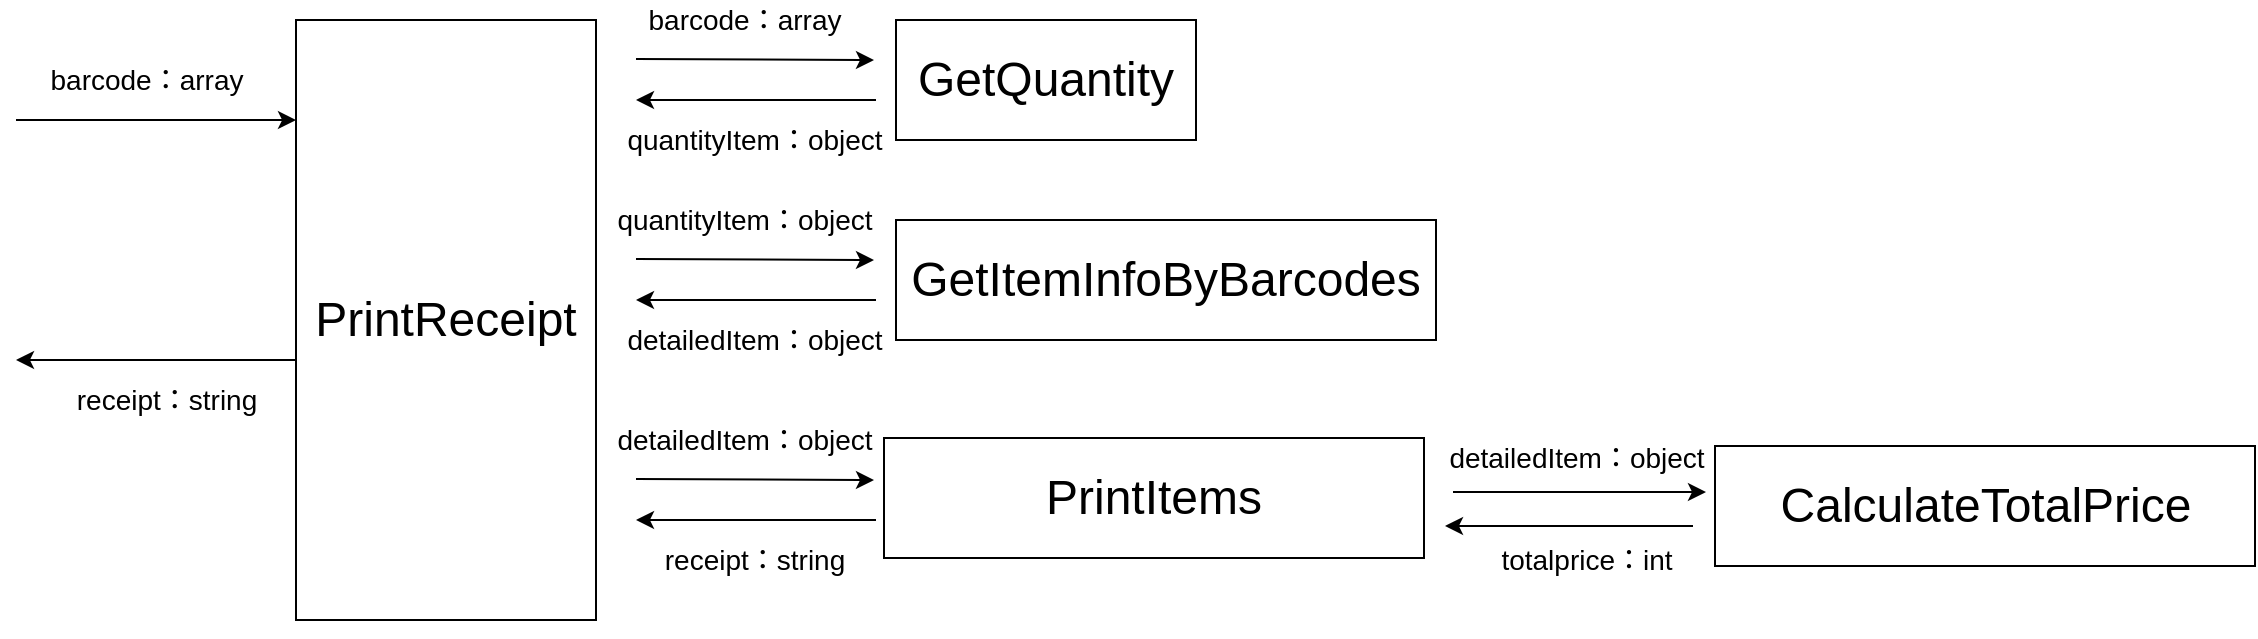 <mxfile version="13.4.9" type="device"><diagram id="VRgClugd789tFmMYyxJZ" name="Page-1"><mxGraphModel dx="1304" dy="521" grid="1" gridSize="10" guides="1" tooltips="1" connect="1" arrows="1" fold="1" page="1" pageScale="1" pageWidth="827" pageHeight="1169" math="0" shadow="0"><root><mxCell id="0"/><mxCell id="1" parent="0"/><mxCell id="arcpuUV_JfJIhRGvQHqn-1" value="&lt;font style=&quot;font-size: 24px&quot;&gt;PrintReceipt&lt;/font&gt;" style="rounded=0;whiteSpace=wrap;html=1;" vertex="1" parent="1"><mxGeometry x="150" y="130" width="150" height="300" as="geometry"/></mxCell><mxCell id="arcpuUV_JfJIhRGvQHqn-2" value="" style="endArrow=classic;html=1;entryX=-0.016;entryY=0.817;entryDx=0;entryDy=0;entryPerimeter=0;" edge="1" parent="1"><mxGeometry width="50" height="50" relative="1" as="geometry"><mxPoint x="10" y="180" as="sourcePoint"/><mxPoint x="150" y="180.06" as="targetPoint"/></mxGeometry></mxCell><mxCell id="arcpuUV_JfJIhRGvQHqn-3" value="&lt;font&gt;&lt;span style=&quot;font-size: 14px&quot;&gt;barcode：array&lt;/span&gt;&lt;br&gt;&lt;/font&gt;" style="text;html=1;resizable=0;autosize=1;align=center;verticalAlign=middle;points=[];fillColor=none;strokeColor=none;rounded=0;" vertex="1" parent="1"><mxGeometry x="20" y="150" width="110" height="20" as="geometry"/></mxCell><mxCell id="arcpuUV_JfJIhRGvQHqn-4" value="" style="endArrow=classic;html=1;exitX=0;exitY=0.25;exitDx=0;exitDy=0;" edge="1" parent="1"><mxGeometry width="50" height="50" relative="1" as="geometry"><mxPoint x="150" y="300" as="sourcePoint"/><mxPoint x="10" y="300" as="targetPoint"/></mxGeometry></mxCell><mxCell id="arcpuUV_JfJIhRGvQHqn-5" value="&lt;font&gt;&lt;font style=&quot;font-size: 14px&quot;&gt;receipt：string&lt;/font&gt;&lt;br&gt;&lt;/font&gt;" style="text;html=1;resizable=0;autosize=1;align=center;verticalAlign=middle;points=[];fillColor=none;strokeColor=none;rounded=0;" vertex="1" parent="1"><mxGeometry x="30" y="310" width="110" height="20" as="geometry"/></mxCell><mxCell id="arcpuUV_JfJIhRGvQHqn-6" value="&lt;font style=&quot;font-size: 24px&quot;&gt;GetQuantity&lt;/font&gt;" style="rounded=0;whiteSpace=wrap;html=1;" vertex="1" parent="1"><mxGeometry x="450" y="130" width="150" height="60" as="geometry"/></mxCell><mxCell id="arcpuUV_JfJIhRGvQHqn-7" value="" style="endArrow=classic;html=1;" edge="1" parent="1"><mxGeometry width="50" height="50" relative="1" as="geometry"><mxPoint x="320" y="149.5" as="sourcePoint"/><mxPoint x="439" y="150" as="targetPoint"/></mxGeometry></mxCell><mxCell id="arcpuUV_JfJIhRGvQHqn-8" value="" style="endArrow=classic;html=1;" edge="1" parent="1"><mxGeometry width="50" height="50" relative="1" as="geometry"><mxPoint x="440" y="170" as="sourcePoint"/><mxPoint x="320" y="170" as="targetPoint"/></mxGeometry></mxCell><mxCell id="arcpuUV_JfJIhRGvQHqn-9" value="&lt;font&gt;&lt;span style=&quot;font-size: 14px&quot;&gt;barcode：array&lt;/span&gt;&lt;br&gt;&lt;/font&gt;" style="text;html=1;resizable=0;autosize=1;align=center;verticalAlign=middle;points=[];fillColor=none;strokeColor=none;rounded=0;" vertex="1" parent="1"><mxGeometry x="319" y="120" width="110" height="20" as="geometry"/></mxCell><mxCell id="arcpuUV_JfJIhRGvQHqn-10" value="&lt;font&gt;&lt;span style=&quot;font-size: 14px&quot;&gt;quantityItem：object&lt;/span&gt;&lt;br&gt;&lt;/font&gt;" style="text;html=1;resizable=0;autosize=1;align=center;verticalAlign=middle;points=[];fillColor=none;strokeColor=none;rounded=0;" vertex="1" parent="1"><mxGeometry x="309" y="180" width="140" height="20" as="geometry"/></mxCell><mxCell id="arcpuUV_JfJIhRGvQHqn-11" value="&lt;font style=&quot;font-size: 24px&quot;&gt;GetItemInfoByBarcodes&lt;/font&gt;" style="rounded=0;whiteSpace=wrap;html=1;" vertex="1" parent="1"><mxGeometry x="450" y="230" width="270" height="60" as="geometry"/></mxCell><mxCell id="arcpuUV_JfJIhRGvQHqn-12" value="" style="endArrow=classic;html=1;" edge="1" parent="1"><mxGeometry width="50" height="50" relative="1" as="geometry"><mxPoint x="320" y="249.5" as="sourcePoint"/><mxPoint x="439" y="250" as="targetPoint"/></mxGeometry></mxCell><mxCell id="arcpuUV_JfJIhRGvQHqn-13" value="" style="endArrow=classic;html=1;" edge="1" parent="1"><mxGeometry width="50" height="50" relative="1" as="geometry"><mxPoint x="440" y="270" as="sourcePoint"/><mxPoint x="320" y="270" as="targetPoint"/></mxGeometry></mxCell><mxCell id="arcpuUV_JfJIhRGvQHqn-14" value="&lt;font&gt;&lt;span style=&quot;font-size: 14px&quot;&gt;quantityItem：object&lt;/span&gt;&lt;br&gt;&lt;/font&gt;" style="text;html=1;resizable=0;autosize=1;align=center;verticalAlign=middle;points=[];fillColor=none;strokeColor=none;rounded=0;" vertex="1" parent="1"><mxGeometry x="304" y="220" width="140" height="20" as="geometry"/></mxCell><mxCell id="arcpuUV_JfJIhRGvQHqn-15" value="&lt;font&gt;&lt;span style=&quot;font-size: 14px&quot;&gt;detailedItem：object&lt;/span&gt;&lt;br&gt;&lt;/font&gt;" style="text;html=1;resizable=0;autosize=1;align=center;verticalAlign=middle;points=[];fillColor=none;strokeColor=none;rounded=0;" vertex="1" parent="1"><mxGeometry x="309" y="280" width="140" height="20" as="geometry"/></mxCell><mxCell id="arcpuUV_JfJIhRGvQHqn-39" value="&lt;font style=&quot;font-size: 24px&quot;&gt;PrintItems&lt;/font&gt;" style="rounded=0;whiteSpace=wrap;html=1;" vertex="1" parent="1"><mxGeometry x="444" y="339" width="270" height="60" as="geometry"/></mxCell><mxCell id="arcpuUV_JfJIhRGvQHqn-40" value="" style="endArrow=classic;html=1;" edge="1" parent="1"><mxGeometry width="50" height="50" relative="1" as="geometry"><mxPoint x="320" y="359.5" as="sourcePoint"/><mxPoint x="439" y="360" as="targetPoint"/></mxGeometry></mxCell><mxCell id="arcpuUV_JfJIhRGvQHqn-41" value="" style="endArrow=classic;html=1;" edge="1" parent="1"><mxGeometry width="50" height="50" relative="1" as="geometry"><mxPoint x="440" y="380" as="sourcePoint"/><mxPoint x="320" y="380" as="targetPoint"/></mxGeometry></mxCell><mxCell id="arcpuUV_JfJIhRGvQHqn-42" value="&lt;font&gt;&lt;span style=&quot;font-size: 14px&quot;&gt;detailedItem：object&lt;/span&gt;&lt;br&gt;&lt;/font&gt;" style="text;html=1;resizable=0;autosize=1;align=center;verticalAlign=middle;points=[];fillColor=none;strokeColor=none;rounded=0;" vertex="1" parent="1"><mxGeometry x="304" y="330" width="140" height="20" as="geometry"/></mxCell><mxCell id="arcpuUV_JfJIhRGvQHqn-43" value="&lt;font&gt;&lt;span style=&quot;font-size: 14px&quot;&gt;receipt：string&lt;/span&gt;&lt;br&gt;&lt;/font&gt;" style="text;html=1;resizable=0;autosize=1;align=center;verticalAlign=middle;points=[];fillColor=none;strokeColor=none;rounded=0;" vertex="1" parent="1"><mxGeometry x="324" y="390" width="110" height="20" as="geometry"/></mxCell><mxCell id="arcpuUV_JfJIhRGvQHqn-45" value="&lt;font style=&quot;font-size: 24px&quot;&gt;CalculateTotalPrice&lt;/font&gt;" style="rounded=0;whiteSpace=wrap;html=1;" vertex="1" parent="1"><mxGeometry x="859.5" y="343" width="270" height="60" as="geometry"/></mxCell><mxCell id="arcpuUV_JfJIhRGvQHqn-58" value="" style="endArrow=classic;html=1;" edge="1" parent="1"><mxGeometry width="50" height="50" relative="1" as="geometry"><mxPoint x="728.5" y="366" as="sourcePoint"/><mxPoint x="855" y="366" as="targetPoint"/></mxGeometry></mxCell><mxCell id="arcpuUV_JfJIhRGvQHqn-59" value="" style="endArrow=classic;html=1;" edge="1" parent="1"><mxGeometry width="50" height="50" relative="1" as="geometry"><mxPoint x="848.5" y="383" as="sourcePoint"/><mxPoint x="724.5" y="383" as="targetPoint"/></mxGeometry></mxCell><mxCell id="arcpuUV_JfJIhRGvQHqn-60" value="&lt;font&gt;&lt;span style=&quot;font-size: 14px&quot;&gt;detailedItem：object&lt;/span&gt;&lt;br&gt;&lt;/font&gt;" style="text;html=1;resizable=0;autosize=1;align=center;verticalAlign=middle;points=[];fillColor=none;strokeColor=none;rounded=0;" vertex="1" parent="1"><mxGeometry x="720" y="339" width="140" height="20" as="geometry"/></mxCell><mxCell id="arcpuUV_JfJIhRGvQHqn-61" value="&lt;font&gt;&lt;span style=&quot;font-size: 14px&quot;&gt;totalprice：int&lt;/span&gt;&lt;br&gt;&lt;/font&gt;" style="text;html=1;resizable=0;autosize=1;align=center;verticalAlign=middle;points=[];fillColor=none;strokeColor=none;rounded=0;" vertex="1" parent="1"><mxGeometry x="745" y="390" width="100" height="20" as="geometry"/></mxCell><mxCell id="arcpuUV_JfJIhRGvQHqn-63" style="edgeStyle=orthogonalEdgeStyle;rounded=0;orthogonalLoop=1;jettySize=auto;html=1;exitX=0.5;exitY=1;exitDx=0;exitDy=0;" edge="1" parent="1" source="arcpuUV_JfJIhRGvQHqn-1" target="arcpuUV_JfJIhRGvQHqn-1"><mxGeometry relative="1" as="geometry"/></mxCell></root></mxGraphModel></diagram></mxfile>